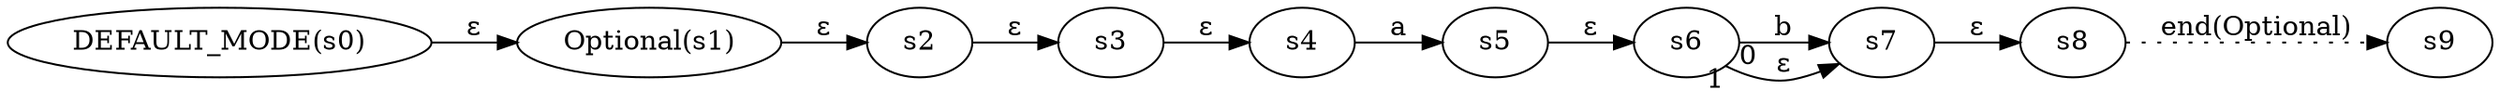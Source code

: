 digraph ATN {
  rankdir=LR;

  "DEFAULT_MODE(s0)" -> "Optional(s1)" [label=ε]
  "Optional(s1)" -> s2 [label=ε]
  s2 -> s3 [label=ε]
  s3 -> s4 [label=ε]
  s4 -> s5 [label=a]
  s5 -> s6 [label=ε]
  s6 -> s7 [label=b taillabel=0]
  s7 -> s8 [label=ε]
  s8 -> s9 [label="end(Optional)" style=dotted]
  s6 -> s7 [label=ε taillabel=1]
}